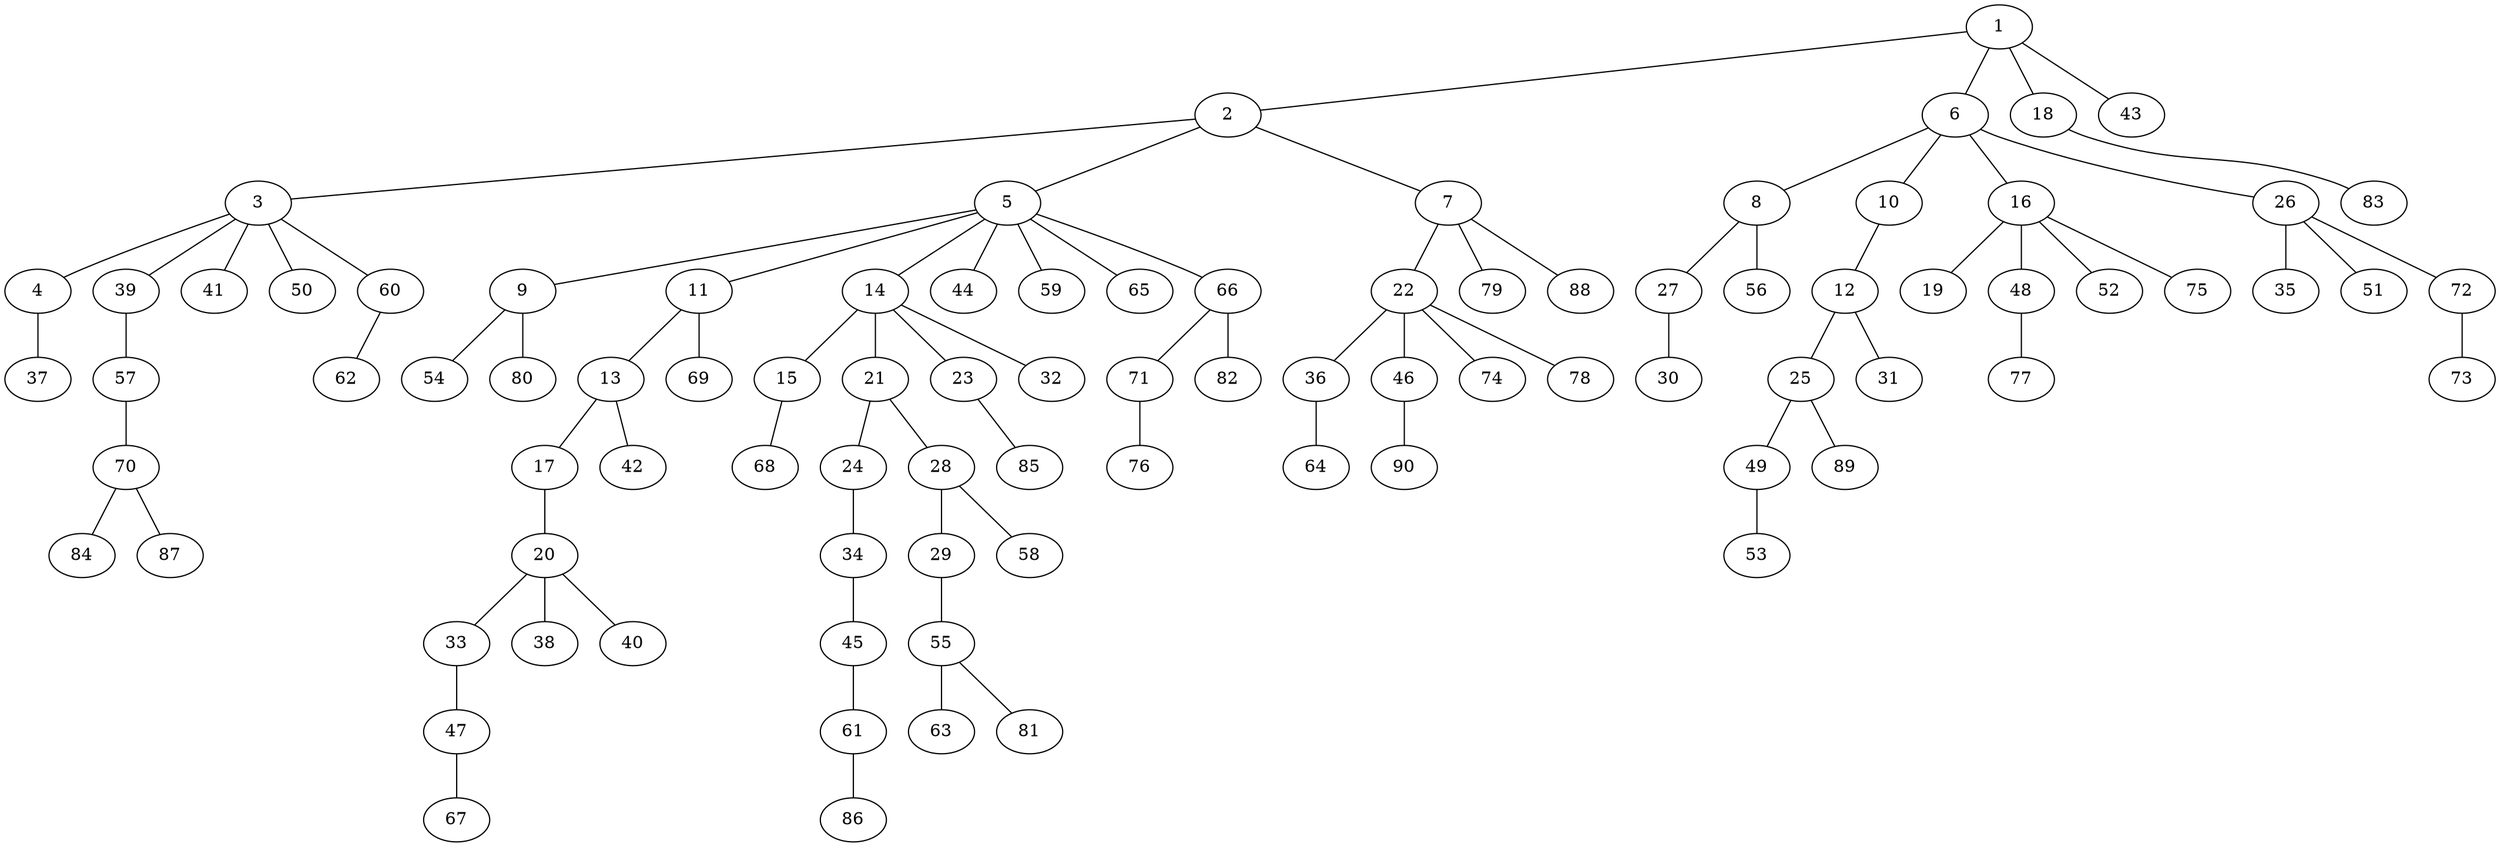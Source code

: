 graph graphname {1--2
1--6
1--18
1--43
2--3
2--5
2--7
3--4
3--39
3--41
3--50
3--60
4--37
5--9
5--11
5--14
5--44
5--59
5--65
5--66
6--8
6--10
6--16
6--26
7--22
7--79
7--88
8--27
8--56
9--54
9--80
10--12
11--13
11--69
12--25
12--31
13--17
13--42
14--15
14--21
14--23
14--32
15--68
16--19
16--48
16--52
16--75
17--20
18--83
20--33
20--38
20--40
21--24
21--28
22--36
22--46
22--74
22--78
23--85
24--34
25--49
25--89
26--35
26--51
26--72
27--30
28--29
28--58
29--55
33--47
34--45
36--64
39--57
45--61
46--90
47--67
48--77
49--53
55--63
55--81
57--70
60--62
61--86
66--71
66--82
70--84
70--87
71--76
72--73
}